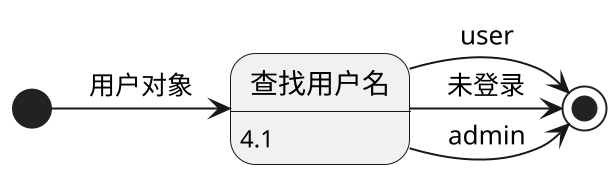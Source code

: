 @startuml
scale 2
[*] -> 查找用户名: 用户对象
查找用户名:4.1
查找用户名->[*]:未登录
查找用户名->[*]:admin
查找用户名->[*]:user
@enduml